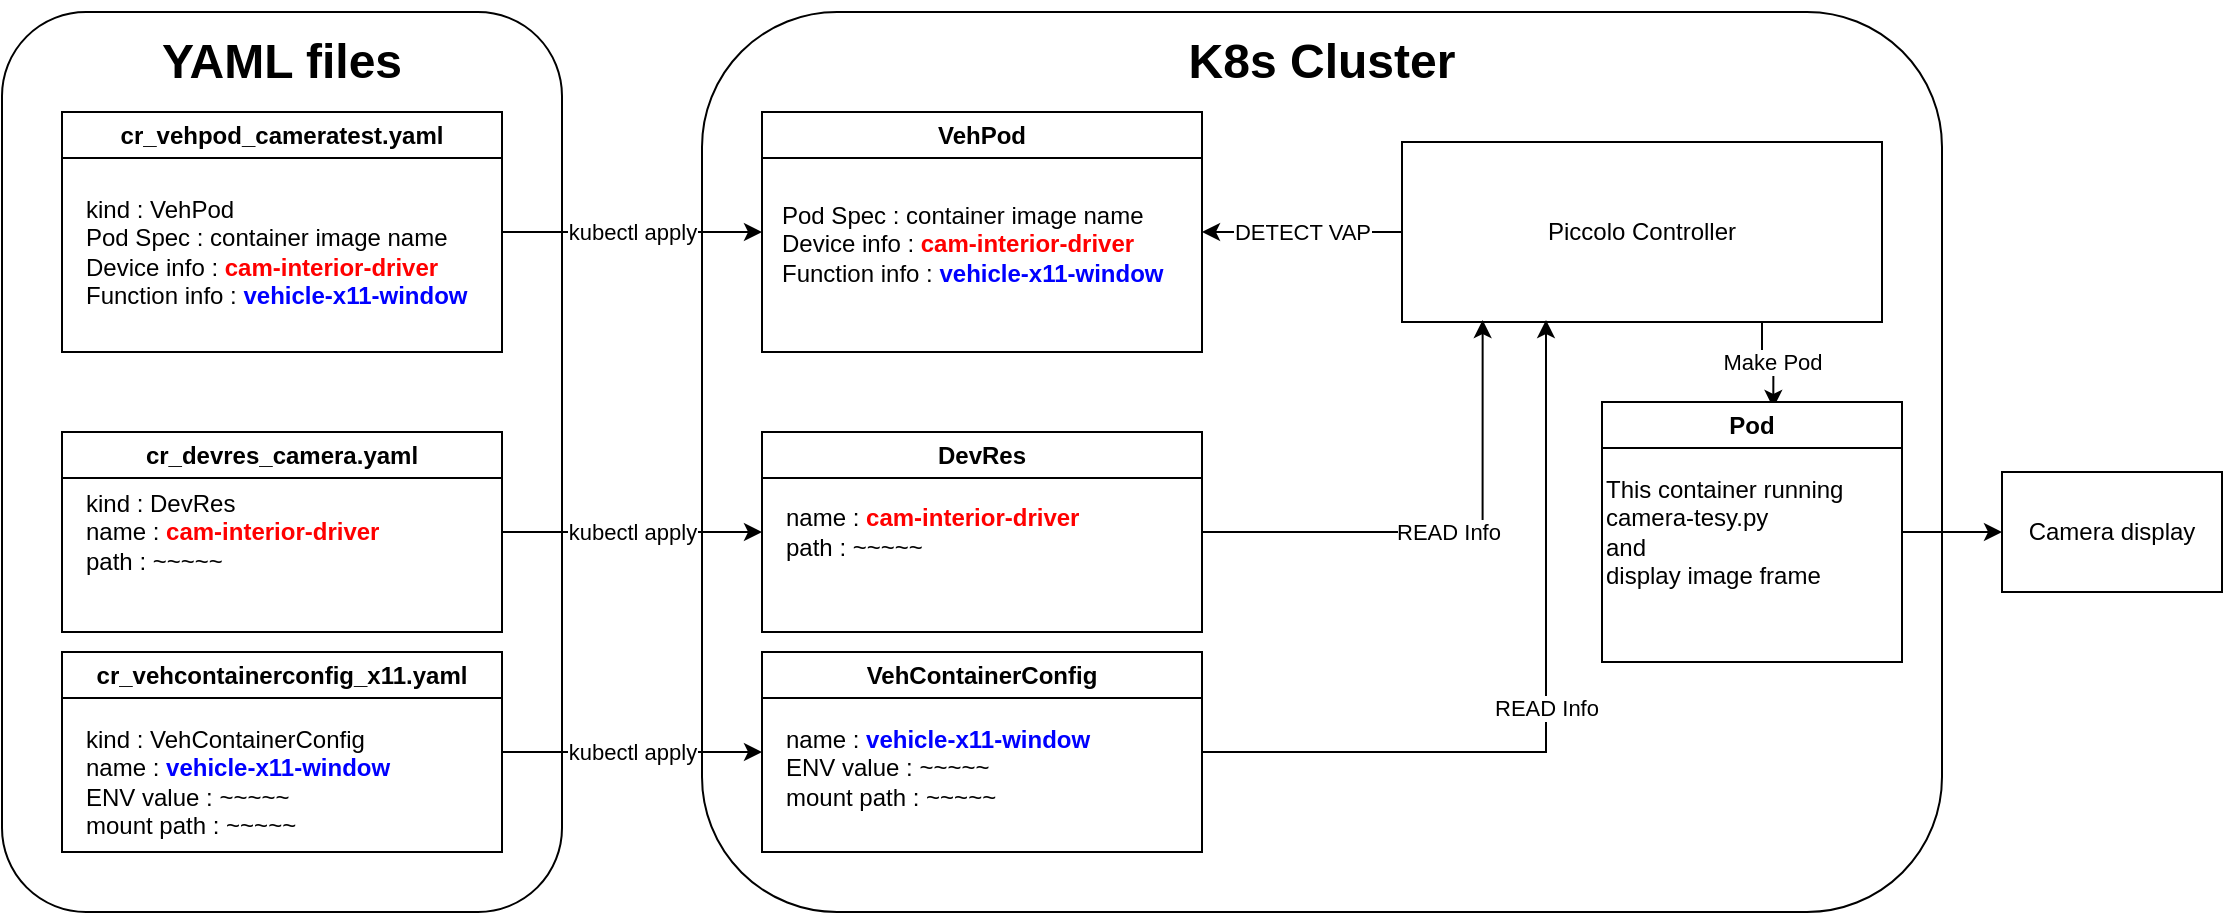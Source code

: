 <mxfile version="21.2.8" type="device">
  <diagram name="페이지-1" id="vYpUhtBlWjCpaYyadkhN">
    <mxGraphModel dx="1418" dy="828" grid="1" gridSize="10" guides="1" tooltips="1" connect="1" arrows="1" fold="1" page="1" pageScale="1" pageWidth="1169" pageHeight="827" math="0" shadow="0">
      <root>
        <mxCell id="0" />
        <mxCell id="1" parent="0" />
        <mxCell id="MHd4tFl28jQDfsMx3L62-2" value="&lt;h1&gt;K8s Cluster&lt;/h1&gt;" style="rounded=1;whiteSpace=wrap;html=1;spacing=0;spacingBottom=400;fillColor=none;" parent="1" vertex="1">
          <mxGeometry x="390" y="50" width="620" height="450" as="geometry" />
        </mxCell>
        <mxCell id="MHd4tFl28jQDfsMx3L62-32" value="DETECT VAP" style="edgeStyle=orthogonalEdgeStyle;rounded=0;orthogonalLoop=1;jettySize=auto;html=1;exitX=0;exitY=0.5;exitDx=0;exitDy=0;entryX=1;entryY=0.5;entryDx=0;entryDy=0;" parent="1" source="MHd4tFl28jQDfsMx3L62-14" target="MHd4tFl28jQDfsMx3L62-25" edge="1">
          <mxGeometry relative="1" as="geometry" />
        </mxCell>
        <mxCell id="MHd4tFl28jQDfsMx3L62-40" value="Make Pod" style="edgeStyle=orthogonalEdgeStyle;rounded=0;orthogonalLoop=1;jettySize=auto;html=1;exitX=0.75;exitY=1;exitDx=0;exitDy=0;entryX=0.571;entryY=0.023;entryDx=0;entryDy=0;entryPerimeter=0;" parent="1" source="MHd4tFl28jQDfsMx3L62-14" target="MHd4tFl28jQDfsMx3L62-37" edge="1">
          <mxGeometry relative="1" as="geometry" />
        </mxCell>
        <mxCell id="MHd4tFl28jQDfsMx3L62-14" value="Piccolo Controller" style="rounded=0;whiteSpace=wrap;html=1;" parent="1" vertex="1">
          <mxGeometry x="740" y="115" width="240" height="90" as="geometry" />
        </mxCell>
        <mxCell id="MHd4tFl28jQDfsMx3L62-33" value="READ Info" style="edgeStyle=orthogonalEdgeStyle;rounded=0;orthogonalLoop=1;jettySize=auto;html=1;exitX=1;exitY=0.5;exitDx=0;exitDy=0;entryX=0.168;entryY=0.989;entryDx=0;entryDy=0;entryPerimeter=0;" parent="1" source="MHd4tFl28jQDfsMx3L62-17" target="MHd4tFl28jQDfsMx3L62-14" edge="1">
          <mxGeometry relative="1" as="geometry" />
        </mxCell>
        <mxCell id="MHd4tFl28jQDfsMx3L62-17" value="DevRes" style="swimlane;whiteSpace=wrap;html=1;" parent="1" vertex="1">
          <mxGeometry x="420" y="260" width="220" height="100" as="geometry" />
        </mxCell>
        <mxCell id="MHd4tFl28jQDfsMx3L62-18" value="name : &lt;b&gt;&lt;font color=&quot;#ff0000&quot;&gt;cam-interior-driver&lt;/font&gt;&lt;/b&gt;&lt;br&gt;path : ~~~~~" style="text;html=1;align=left;verticalAlign=middle;resizable=0;points=[];autosize=1;strokeColor=none;fillColor=none;" parent="MHd4tFl28jQDfsMx3L62-17" vertex="1">
          <mxGeometry x="10" y="30" width="170" height="40" as="geometry" />
        </mxCell>
        <mxCell id="MHd4tFl28jQDfsMx3L62-34" value="READ Info" style="edgeStyle=orthogonalEdgeStyle;rounded=0;orthogonalLoop=1;jettySize=auto;html=1;exitX=1;exitY=0.5;exitDx=0;exitDy=0;entryX=0.3;entryY=0.989;entryDx=0;entryDy=0;entryPerimeter=0;" parent="1" source="MHd4tFl28jQDfsMx3L62-19" target="MHd4tFl28jQDfsMx3L62-14" edge="1">
          <mxGeometry relative="1" as="geometry" />
        </mxCell>
        <mxCell id="MHd4tFl28jQDfsMx3L62-19" value="VehContainerConfig" style="swimlane;whiteSpace=wrap;html=1;" parent="1" vertex="1">
          <mxGeometry x="420" y="370" width="220" height="100" as="geometry" />
        </mxCell>
        <mxCell id="MHd4tFl28jQDfsMx3L62-20" value="name : &lt;b&gt;&lt;font color=&quot;#0000ff&quot;&gt;vehicle-x11-window&lt;/font&gt;&lt;/b&gt;&lt;br&gt;ENV value : ~~~~~&lt;br&gt;mount path : ~~~~~" style="text;html=1;align=left;verticalAlign=middle;resizable=0;points=[];autosize=1;strokeColor=none;fillColor=none;" parent="MHd4tFl28jQDfsMx3L62-19" vertex="1">
          <mxGeometry x="10" y="28" width="180" height="60" as="geometry" />
        </mxCell>
        <mxCell id="MHd4tFl28jQDfsMx3L62-28" value="kubectl apply" style="edgeStyle=orthogonalEdgeStyle;rounded=0;orthogonalLoop=1;jettySize=auto;html=1;exitX=1;exitY=0.5;exitDx=0;exitDy=0;entryX=0;entryY=0.5;entryDx=0;entryDy=0;" parent="1" source="MHd4tFl28jQDfsMx3L62-3" target="MHd4tFl28jQDfsMx3L62-25" edge="1">
          <mxGeometry relative="1" as="geometry" />
        </mxCell>
        <mxCell id="MHd4tFl28jQDfsMx3L62-3" value="cr_vehpod_cameratest.yaml" style="swimlane;whiteSpace=wrap;html=1;" parent="1" vertex="1">
          <mxGeometry x="70" y="100" width="220" height="120" as="geometry">
            <mxRectangle x="200" y="120" width="170" height="30" as="alternateBounds" />
          </mxGeometry>
        </mxCell>
        <mxCell id="MHd4tFl28jQDfsMx3L62-4" value="kind : VehPod&lt;br&gt;Pod Spec : container image name&lt;br&gt;Device info : &lt;b&gt;&lt;font color=&quot;#ff0000&quot;&gt;cam-interior-driver&lt;/font&gt;&lt;/b&gt;&lt;br&gt;Function info : &lt;b&gt;&lt;font color=&quot;#0000ff&quot;&gt;vehicle-x11-window&lt;/font&gt;&lt;/b&gt;" style="text;html=1;align=left;verticalAlign=middle;resizable=0;points=[];autosize=1;strokeColor=none;fillColor=none;" parent="MHd4tFl28jQDfsMx3L62-3" vertex="1">
          <mxGeometry x="10" y="35" width="210" height="70" as="geometry" />
        </mxCell>
        <mxCell id="MHd4tFl28jQDfsMx3L62-24" value="kubectl apply" style="edgeStyle=orthogonalEdgeStyle;rounded=0;orthogonalLoop=1;jettySize=auto;html=1;exitX=1;exitY=0.5;exitDx=0;exitDy=0;entryX=0;entryY=0.5;entryDx=0;entryDy=0;" parent="1" source="MHd4tFl28jQDfsMx3L62-5" target="MHd4tFl28jQDfsMx3L62-17" edge="1">
          <mxGeometry relative="1" as="geometry" />
        </mxCell>
        <mxCell id="MHd4tFl28jQDfsMx3L62-5" value="cr_devres_camera.yaml" style="swimlane;whiteSpace=wrap;html=1;" parent="1" vertex="1">
          <mxGeometry x="70" y="260" width="220" height="100" as="geometry" />
        </mxCell>
        <mxCell id="MHd4tFl28jQDfsMx3L62-6" value="kind : DevRes&lt;br&gt;name : &lt;b&gt;&lt;font color=&quot;#ff0000&quot;&gt;cam-interior-driver&lt;/font&gt;&lt;/b&gt;&lt;br&gt;path : ~~~~~" style="text;html=1;align=left;verticalAlign=middle;resizable=0;points=[];autosize=1;strokeColor=none;fillColor=none;" parent="MHd4tFl28jQDfsMx3L62-5" vertex="1">
          <mxGeometry x="10" y="20" width="170" height="60" as="geometry" />
        </mxCell>
        <mxCell id="MHd4tFl28jQDfsMx3L62-23" value="kubectl apply" style="edgeStyle=orthogonalEdgeStyle;rounded=0;orthogonalLoop=1;jettySize=auto;html=1;exitX=1;exitY=0.5;exitDx=0;exitDy=0;entryX=0;entryY=0.5;entryDx=0;entryDy=0;" parent="1" source="MHd4tFl28jQDfsMx3L62-7" target="MHd4tFl28jQDfsMx3L62-19" edge="1">
          <mxGeometry relative="1" as="geometry" />
        </mxCell>
        <mxCell id="MHd4tFl28jQDfsMx3L62-7" value="cr_vehcontainerconfig_x11.yaml" style="swimlane;whiteSpace=wrap;html=1;" parent="1" vertex="1">
          <mxGeometry x="70" y="370" width="220" height="100" as="geometry" />
        </mxCell>
        <mxCell id="MHd4tFl28jQDfsMx3L62-8" value="kind : VehContainerConfig&lt;br&gt;name : &lt;b&gt;&lt;font color=&quot;#0000ff&quot;&gt;vehicle-x11-window&lt;/font&gt;&lt;/b&gt;&lt;br&gt;ENV value : ~~~~~&lt;br&gt;mount path : ~~~~~" style="text;html=1;align=left;verticalAlign=middle;resizable=0;points=[];autosize=1;strokeColor=none;fillColor=none;" parent="MHd4tFl28jQDfsMx3L62-7" vertex="1">
          <mxGeometry x="10" y="30" width="180" height="70" as="geometry" />
        </mxCell>
        <mxCell id="MHd4tFl28jQDfsMx3L62-12" value="&lt;h1&gt;YAML files&lt;/h1&gt;" style="rounded=1;whiteSpace=wrap;html=1;fillColor=none;spacingBottom=400;container=0;" parent="1" vertex="1">
          <mxGeometry x="40" y="50" width="280" height="450" as="geometry" />
        </mxCell>
        <mxCell id="MHd4tFl28jQDfsMx3L62-25" value="VehPod" style="swimlane;whiteSpace=wrap;html=1;" parent="1" vertex="1">
          <mxGeometry x="420" y="100" width="220" height="120" as="geometry">
            <mxRectangle x="200" y="120" width="170" height="30" as="alternateBounds" />
          </mxGeometry>
        </mxCell>
        <mxCell id="MHd4tFl28jQDfsMx3L62-26" value="Pod Spec : container image name&lt;br&gt;Device info : &lt;b&gt;&lt;font color=&quot;#ff0000&quot;&gt;cam-interior-driver&lt;/font&gt;&lt;/b&gt;&lt;br&gt;Function info : &lt;b&gt;&lt;font color=&quot;#0000ff&quot;&gt;vehicle-x11-window&lt;/font&gt;&lt;/b&gt;" style="text;html=1;align=left;verticalAlign=middle;resizable=0;points=[];autosize=1;strokeColor=none;fillColor=none;" parent="MHd4tFl28jQDfsMx3L62-25" vertex="1">
          <mxGeometry x="8" y="36" width="210" height="60" as="geometry" />
        </mxCell>
        <mxCell id="MHd4tFl28jQDfsMx3L62-43" style="edgeStyle=orthogonalEdgeStyle;rounded=0;orthogonalLoop=1;jettySize=auto;html=1;exitX=1;exitY=0.5;exitDx=0;exitDy=0;entryX=0;entryY=0.5;entryDx=0;entryDy=0;" parent="1" source="MHd4tFl28jQDfsMx3L62-37" target="MHd4tFl28jQDfsMx3L62-41" edge="1">
          <mxGeometry relative="1" as="geometry" />
        </mxCell>
        <mxCell id="MHd4tFl28jQDfsMx3L62-37" value="Pod" style="swimlane;whiteSpace=wrap;html=1;" parent="1" vertex="1">
          <mxGeometry x="840" y="245" width="150" height="130" as="geometry" />
        </mxCell>
        <mxCell id="MHd4tFl28jQDfsMx3L62-38" value="This container running&lt;br&gt;camera-tesy.py&lt;br&gt;and&lt;br&gt;&lt;div style=&quot;&quot;&gt;&lt;span style=&quot;background-color: initial;&quot;&gt;display image frame&lt;/span&gt;&lt;/div&gt;" style="text;html=1;align=left;verticalAlign=middle;resizable=0;points=[];autosize=1;strokeColor=none;fillColor=none;" parent="1" vertex="1">
          <mxGeometry x="840" y="275" width="140" height="70" as="geometry" />
        </mxCell>
        <mxCell id="MHd4tFl28jQDfsMx3L62-41" value="Camera display" style="rounded=0;whiteSpace=wrap;html=1;" parent="1" vertex="1">
          <mxGeometry x="1040" y="280" width="110" height="60" as="geometry" />
        </mxCell>
      </root>
    </mxGraphModel>
  </diagram>
</mxfile>
